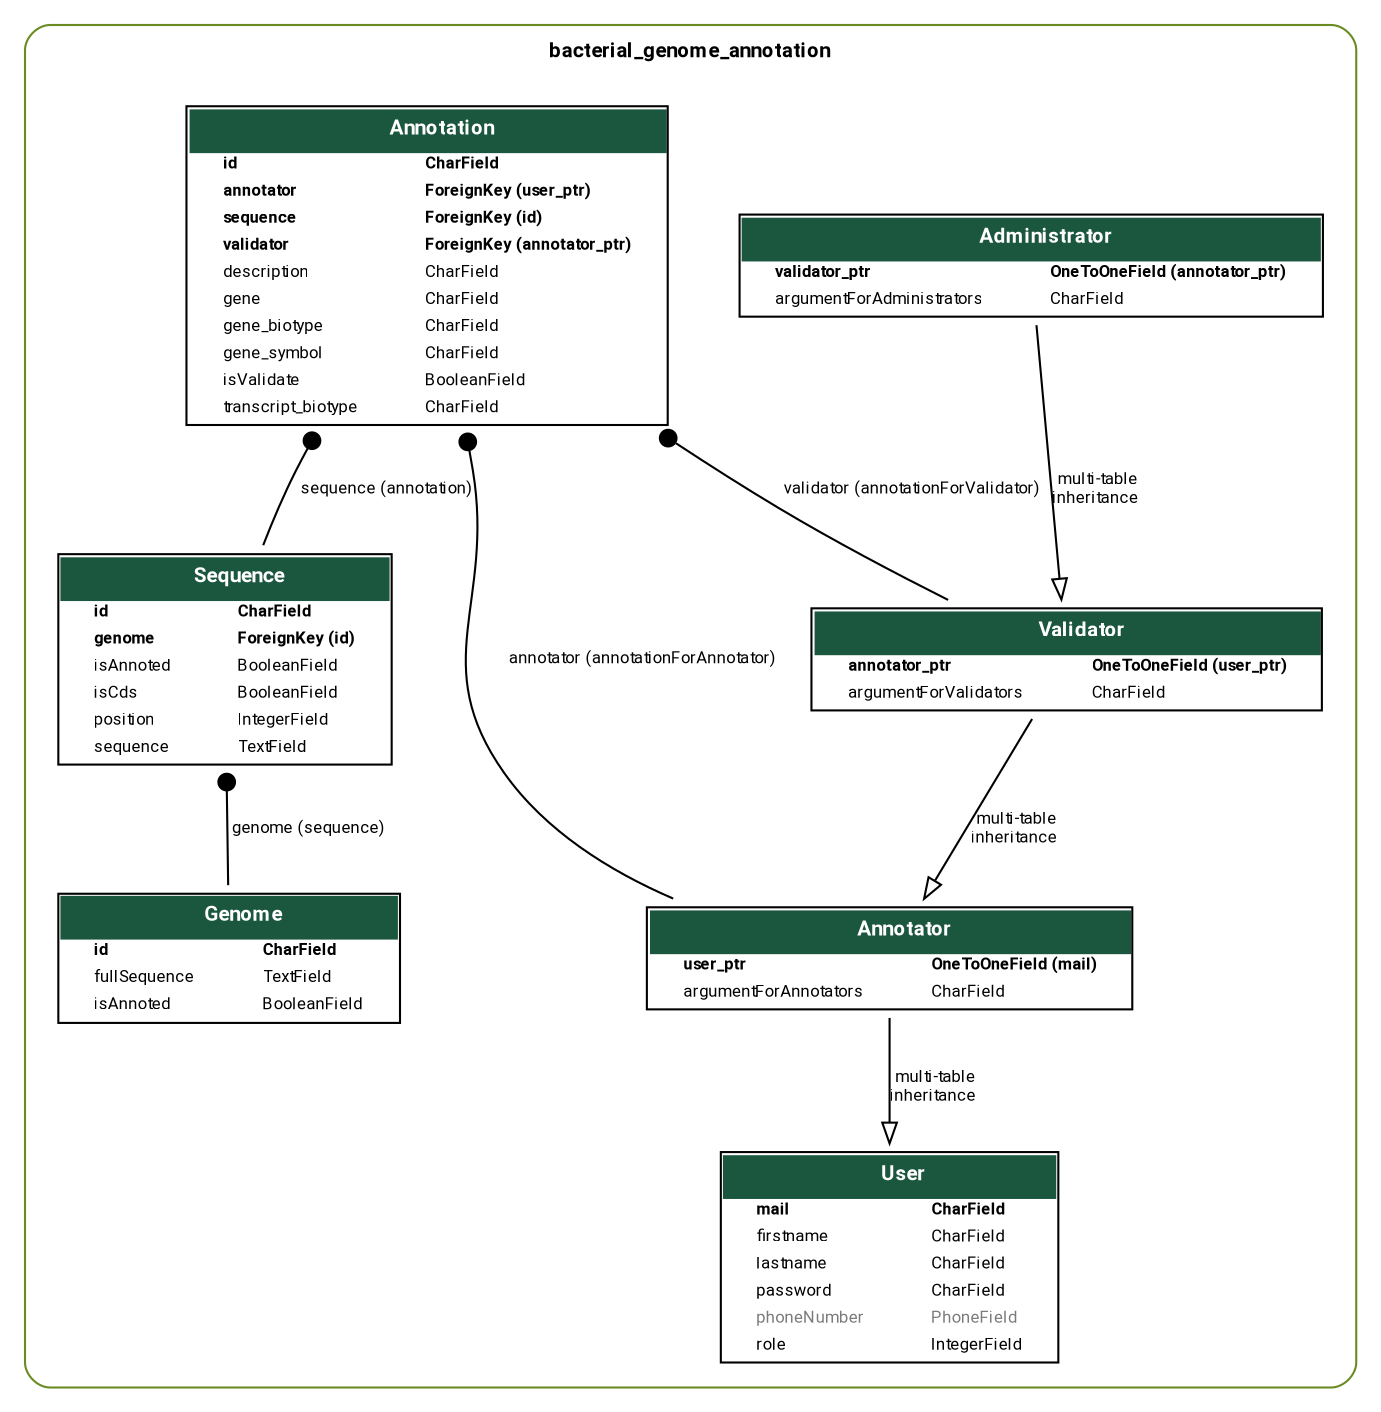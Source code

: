digraph model_graph {
  // Dotfile by Django-Extensions graph_models
  // Created: 2022-12-20 20:27
  // Cli Options: -g --dot -o webapp/uml/diagram.dot bacterial_genome_annotation

  fontname = "Roboto"
  fontsize = 8
  splines  = true
  rankdir = "TB"

  node [
    fontname = "Roboto"
    fontsize = 8
    shape = "plaintext"
  ]

  edge [
    fontname = "Roboto"
    fontsize = 8
  ]

  // Labels
  subgraph cluster_bacterial_genome_annotation {
    label=<
          <TABLE BORDER="0" CELLBORDER="0" CELLSPACING="0">
          <TR><TD COLSPAN="2" CELLPADDING="4" ALIGN="CENTER">
          <FONT FACE="Roboto" COLOR="Black" POINT-SIZE="10">
          <B>bacterial_genome_annotation</B>
          </FONT>
          </TD></TR>
          </TABLE>
          >
    color=olivedrab4
    style="rounded"
  
    bacterial_genome_annotation_models_User [label=<
      <TABLE BGCOLOR="white" BORDER="1" CELLBORDER="0" CELLSPACING="0">
      <TR><TD COLSPAN="2" CELLPADDING="5" ALIGN="CENTER" BGCOLOR="#1b563f">
      <FONT FACE="Roboto" COLOR="white" POINT-SIZE="10"><B>
      User
      </B></FONT></TD></TR>
    
    
      <TR><TD ALIGN="LEFT" BORDER="0">
      <FONT FACE="Roboto"><B>mail</B></FONT>
      </TD><TD ALIGN="LEFT">
      <FONT FACE="Roboto"><B>CharField</B></FONT>
      </TD></TR>
    
    
    
      <TR><TD ALIGN="LEFT" BORDER="0">
      <FONT FACE="Roboto">firstname</FONT>
      </TD><TD ALIGN="LEFT">
      <FONT FACE="Roboto">CharField</FONT>
      </TD></TR>
    
    
    
      <TR><TD ALIGN="LEFT" BORDER="0">
      <FONT FACE="Roboto">lastname</FONT>
      </TD><TD ALIGN="LEFT">
      <FONT FACE="Roboto">CharField</FONT>
      </TD></TR>
    
    
    
      <TR><TD ALIGN="LEFT" BORDER="0">
      <FONT FACE="Roboto">password</FONT>
      </TD><TD ALIGN="LEFT">
      <FONT FACE="Roboto">CharField</FONT>
      </TD></TR>
    
    
    
      <TR><TD ALIGN="LEFT" BORDER="0">
      <FONT COLOR="#7B7B7B" FACE="Roboto">phoneNumber</FONT>
      </TD><TD ALIGN="LEFT">
      <FONT COLOR="#7B7B7B" FACE="Roboto">PhoneField</FONT>
      </TD></TR>
    
    
    
      <TR><TD ALIGN="LEFT" BORDER="0">
      <FONT FACE="Roboto">role</FONT>
      </TD><TD ALIGN="LEFT">
      <FONT FACE="Roboto">IntegerField</FONT>
      </TD></TR>
    
    
      </TABLE>
      >]
  
    bacterial_genome_annotation_models_Annotator [label=<
      <TABLE BGCOLOR="white" BORDER="1" CELLBORDER="0" CELLSPACING="0">
      <TR><TD COLSPAN="2" CELLPADDING="5" ALIGN="CENTER" BGCOLOR="#1b563f">
      <FONT FACE="Roboto" COLOR="white" POINT-SIZE="10"><B>
      Annotator
      </B></FONT></TD></TR>
    
    
      <TR><TD ALIGN="LEFT" BORDER="0">
      <FONT FACE="Roboto"><B>user_ptr</B></FONT>
      </TD><TD ALIGN="LEFT">
      <FONT FACE="Roboto"><B>OneToOneField (mail)</B></FONT>
      </TD></TR>
    
    
    
      <TR><TD ALIGN="LEFT" BORDER="0">
      <FONT FACE="Roboto">argumentForAnnotators</FONT>
      </TD><TD ALIGN="LEFT">
      <FONT FACE="Roboto">CharField</FONT>
      </TD></TR>
    
    
      </TABLE>
      >]
  
    bacterial_genome_annotation_models_Validator [label=<
      <TABLE BGCOLOR="white" BORDER="1" CELLBORDER="0" CELLSPACING="0">
      <TR><TD COLSPAN="2" CELLPADDING="5" ALIGN="CENTER" BGCOLOR="#1b563f">
      <FONT FACE="Roboto" COLOR="white" POINT-SIZE="10"><B>
      Validator
      </B></FONT></TD></TR>
    
    
      <TR><TD ALIGN="LEFT" BORDER="0">
      <FONT FACE="Roboto"><B>annotator_ptr</B></FONT>
      </TD><TD ALIGN="LEFT">
      <FONT FACE="Roboto"><B>OneToOneField (user_ptr)</B></FONT>
      </TD></TR>
    
    
    
      <TR><TD ALIGN="LEFT" BORDER="0">
      <FONT FACE="Roboto">argumentForValidators</FONT>
      </TD><TD ALIGN="LEFT">
      <FONT FACE="Roboto">CharField</FONT>
      </TD></TR>
    
    
      </TABLE>
      >]
  
    bacterial_genome_annotation_models_Administrator [label=<
      <TABLE BGCOLOR="white" BORDER="1" CELLBORDER="0" CELLSPACING="0">
      <TR><TD COLSPAN="2" CELLPADDING="5" ALIGN="CENTER" BGCOLOR="#1b563f">
      <FONT FACE="Roboto" COLOR="white" POINT-SIZE="10"><B>
      Administrator
      </B></FONT></TD></TR>
    
    
      <TR><TD ALIGN="LEFT" BORDER="0">
      <FONT FACE="Roboto"><B>validator_ptr</B></FONT>
      </TD><TD ALIGN="LEFT">
      <FONT FACE="Roboto"><B>OneToOneField (annotator_ptr)</B></FONT>
      </TD></TR>
    
    
    
      <TR><TD ALIGN="LEFT" BORDER="0">
      <FONT FACE="Roboto">argumentForAdministrators</FONT>
      </TD><TD ALIGN="LEFT">
      <FONT FACE="Roboto">CharField</FONT>
      </TD></TR>
    
    
      </TABLE>
      >]
  
    bacterial_genome_annotation_models_Genome [label=<
      <TABLE BGCOLOR="white" BORDER="1" CELLBORDER="0" CELLSPACING="0">
      <TR><TD COLSPAN="2" CELLPADDING="5" ALIGN="CENTER" BGCOLOR="#1b563f">
      <FONT FACE="Roboto" COLOR="white" POINT-SIZE="10"><B>
      Genome
      </B></FONT></TD></TR>
    
    
      <TR><TD ALIGN="LEFT" BORDER="0">
      <FONT FACE="Roboto"><B>id</B></FONT>
      </TD><TD ALIGN="LEFT">
      <FONT FACE="Roboto"><B>CharField</B></FONT>
      </TD></TR>
    
    
    
      <TR><TD ALIGN="LEFT" BORDER="0">
      <FONT FACE="Roboto">fullSequence</FONT>
      </TD><TD ALIGN="LEFT">
      <FONT FACE="Roboto">TextField</FONT>
      </TD></TR>
    
    
    
      <TR><TD ALIGN="LEFT" BORDER="0">
      <FONT FACE="Roboto">isAnnoted</FONT>
      </TD><TD ALIGN="LEFT">
      <FONT FACE="Roboto">BooleanField</FONT>
      </TD></TR>
    
    
      </TABLE>
      >]
  
    bacterial_genome_annotation_models_Sequence [label=<
      <TABLE BGCOLOR="white" BORDER="1" CELLBORDER="0" CELLSPACING="0">
      <TR><TD COLSPAN="2" CELLPADDING="5" ALIGN="CENTER" BGCOLOR="#1b563f">
      <FONT FACE="Roboto" COLOR="white" POINT-SIZE="10"><B>
      Sequence
      </B></FONT></TD></TR>
    
    
      <TR><TD ALIGN="LEFT" BORDER="0">
      <FONT FACE="Roboto"><B>id</B></FONT>
      </TD><TD ALIGN="LEFT">
      <FONT FACE="Roboto"><B>CharField</B></FONT>
      </TD></TR>
    
    
    
      <TR><TD ALIGN="LEFT" BORDER="0">
      <FONT FACE="Roboto"><B>genome</B></FONT>
      </TD><TD ALIGN="LEFT">
      <FONT FACE="Roboto"><B>ForeignKey (id)</B></FONT>
      </TD></TR>
    
    
    
      <TR><TD ALIGN="LEFT" BORDER="0">
      <FONT FACE="Roboto">isAnnoted</FONT>
      </TD><TD ALIGN="LEFT">
      <FONT FACE="Roboto">BooleanField</FONT>
      </TD></TR>
    
    
    
      <TR><TD ALIGN="LEFT" BORDER="0">
      <FONT FACE="Roboto">isCds</FONT>
      </TD><TD ALIGN="LEFT">
      <FONT FACE="Roboto">BooleanField</FONT>
      </TD></TR>
    
    
    
      <TR><TD ALIGN="LEFT" BORDER="0">
      <FONT FACE="Roboto">position</FONT>
      </TD><TD ALIGN="LEFT">
      <FONT FACE="Roboto">IntegerField</FONT>
      </TD></TR>
    
    
    
      <TR><TD ALIGN="LEFT" BORDER="0">
      <FONT FACE="Roboto">sequence</FONT>
      </TD><TD ALIGN="LEFT">
      <FONT FACE="Roboto">TextField</FONT>
      </TD></TR>
    
    
      </TABLE>
      >]
  
    bacterial_genome_annotation_models_Annotation [label=<
      <TABLE BGCOLOR="white" BORDER="1" CELLBORDER="0" CELLSPACING="0">
      <TR><TD COLSPAN="2" CELLPADDING="5" ALIGN="CENTER" BGCOLOR="#1b563f">
      <FONT FACE="Roboto" COLOR="white" POINT-SIZE="10"><B>
      Annotation
      </B></FONT></TD></TR>
    
    
      <TR><TD ALIGN="LEFT" BORDER="0">
      <FONT FACE="Roboto"><B>id</B></FONT>
      </TD><TD ALIGN="LEFT">
      <FONT FACE="Roboto"><B>CharField</B></FONT>
      </TD></TR>
    
    
    
      <TR><TD ALIGN="LEFT" BORDER="0">
      <FONT FACE="Roboto"><B>annotator</B></FONT>
      </TD><TD ALIGN="LEFT">
      <FONT FACE="Roboto"><B>ForeignKey (user_ptr)</B></FONT>
      </TD></TR>
    
    
    
      <TR><TD ALIGN="LEFT" BORDER="0">
      <FONT FACE="Roboto"><B>sequence</B></FONT>
      </TD><TD ALIGN="LEFT">
      <FONT FACE="Roboto"><B>ForeignKey (id)</B></FONT>
      </TD></TR>
    
    
    
      <TR><TD ALIGN="LEFT" BORDER="0">
      <FONT FACE="Roboto"><B>validator</B></FONT>
      </TD><TD ALIGN="LEFT">
      <FONT FACE="Roboto"><B>ForeignKey (annotator_ptr)</B></FONT>
      </TD></TR>
    
    
    
      <TR><TD ALIGN="LEFT" BORDER="0">
      <FONT FACE="Roboto">description</FONT>
      </TD><TD ALIGN="LEFT">
      <FONT FACE="Roboto">CharField</FONT>
      </TD></TR>
    
    
    
      <TR><TD ALIGN="LEFT" BORDER="0">
      <FONT FACE="Roboto">gene</FONT>
      </TD><TD ALIGN="LEFT">
      <FONT FACE="Roboto">CharField</FONT>
      </TD></TR>
    
    
    
      <TR><TD ALIGN="LEFT" BORDER="0">
      <FONT FACE="Roboto">gene_biotype</FONT>
      </TD><TD ALIGN="LEFT">
      <FONT FACE="Roboto">CharField</FONT>
      </TD></TR>
    
    
    
      <TR><TD ALIGN="LEFT" BORDER="0">
      <FONT FACE="Roboto">gene_symbol</FONT>
      </TD><TD ALIGN="LEFT">
      <FONT FACE="Roboto">CharField</FONT>
      </TD></TR>
    
    
    
      <TR><TD ALIGN="LEFT" BORDER="0">
      <FONT FACE="Roboto">isValidate</FONT>
      </TD><TD ALIGN="LEFT">
      <FONT FACE="Roboto">BooleanField</FONT>
      </TD></TR>
    
    
    
      <TR><TD ALIGN="LEFT" BORDER="0">
      <FONT FACE="Roboto">transcript_biotype</FONT>
      </TD><TD ALIGN="LEFT">
      <FONT FACE="Roboto">CharField</FONT>
      </TD></TR>
    
    
      </TABLE>
      >]

  }


  // Relations

  bacterial_genome_annotation_models_Annotator -> bacterial_genome_annotation_models_User
  [label=" multi-table\ninheritance"] [arrowhead=empty, arrowtail=none, dir=both];

  bacterial_genome_annotation_models_Validator -> bacterial_genome_annotation_models_Annotator
  [label=" multi-table\ninheritance"] [arrowhead=empty, arrowtail=none, dir=both];

  bacterial_genome_annotation_models_Administrator -> bacterial_genome_annotation_models_Validator
  [label=" multi-table\ninheritance"] [arrowhead=empty, arrowtail=none, dir=both];

  bacterial_genome_annotation_models_Sequence -> bacterial_genome_annotation_models_Genome
  [label=" genome (sequence)"] [arrowhead=none, arrowtail=dot, dir=both];

  bacterial_genome_annotation_models_Annotation -> bacterial_genome_annotation_models_Sequence
  [label=" sequence (annotation)"] [arrowhead=none, arrowtail=dot, dir=both];

  bacterial_genome_annotation_models_Annotation -> bacterial_genome_annotation_models_Annotator
  [label=" annotator (annotationForAnnotator)"] [arrowhead=none, arrowtail=dot, dir=both];

  bacterial_genome_annotation_models_Annotation -> bacterial_genome_annotation_models_Validator
  [label=" validator (annotationForValidator)"] [arrowhead=none, arrowtail=dot, dir=both];


}
